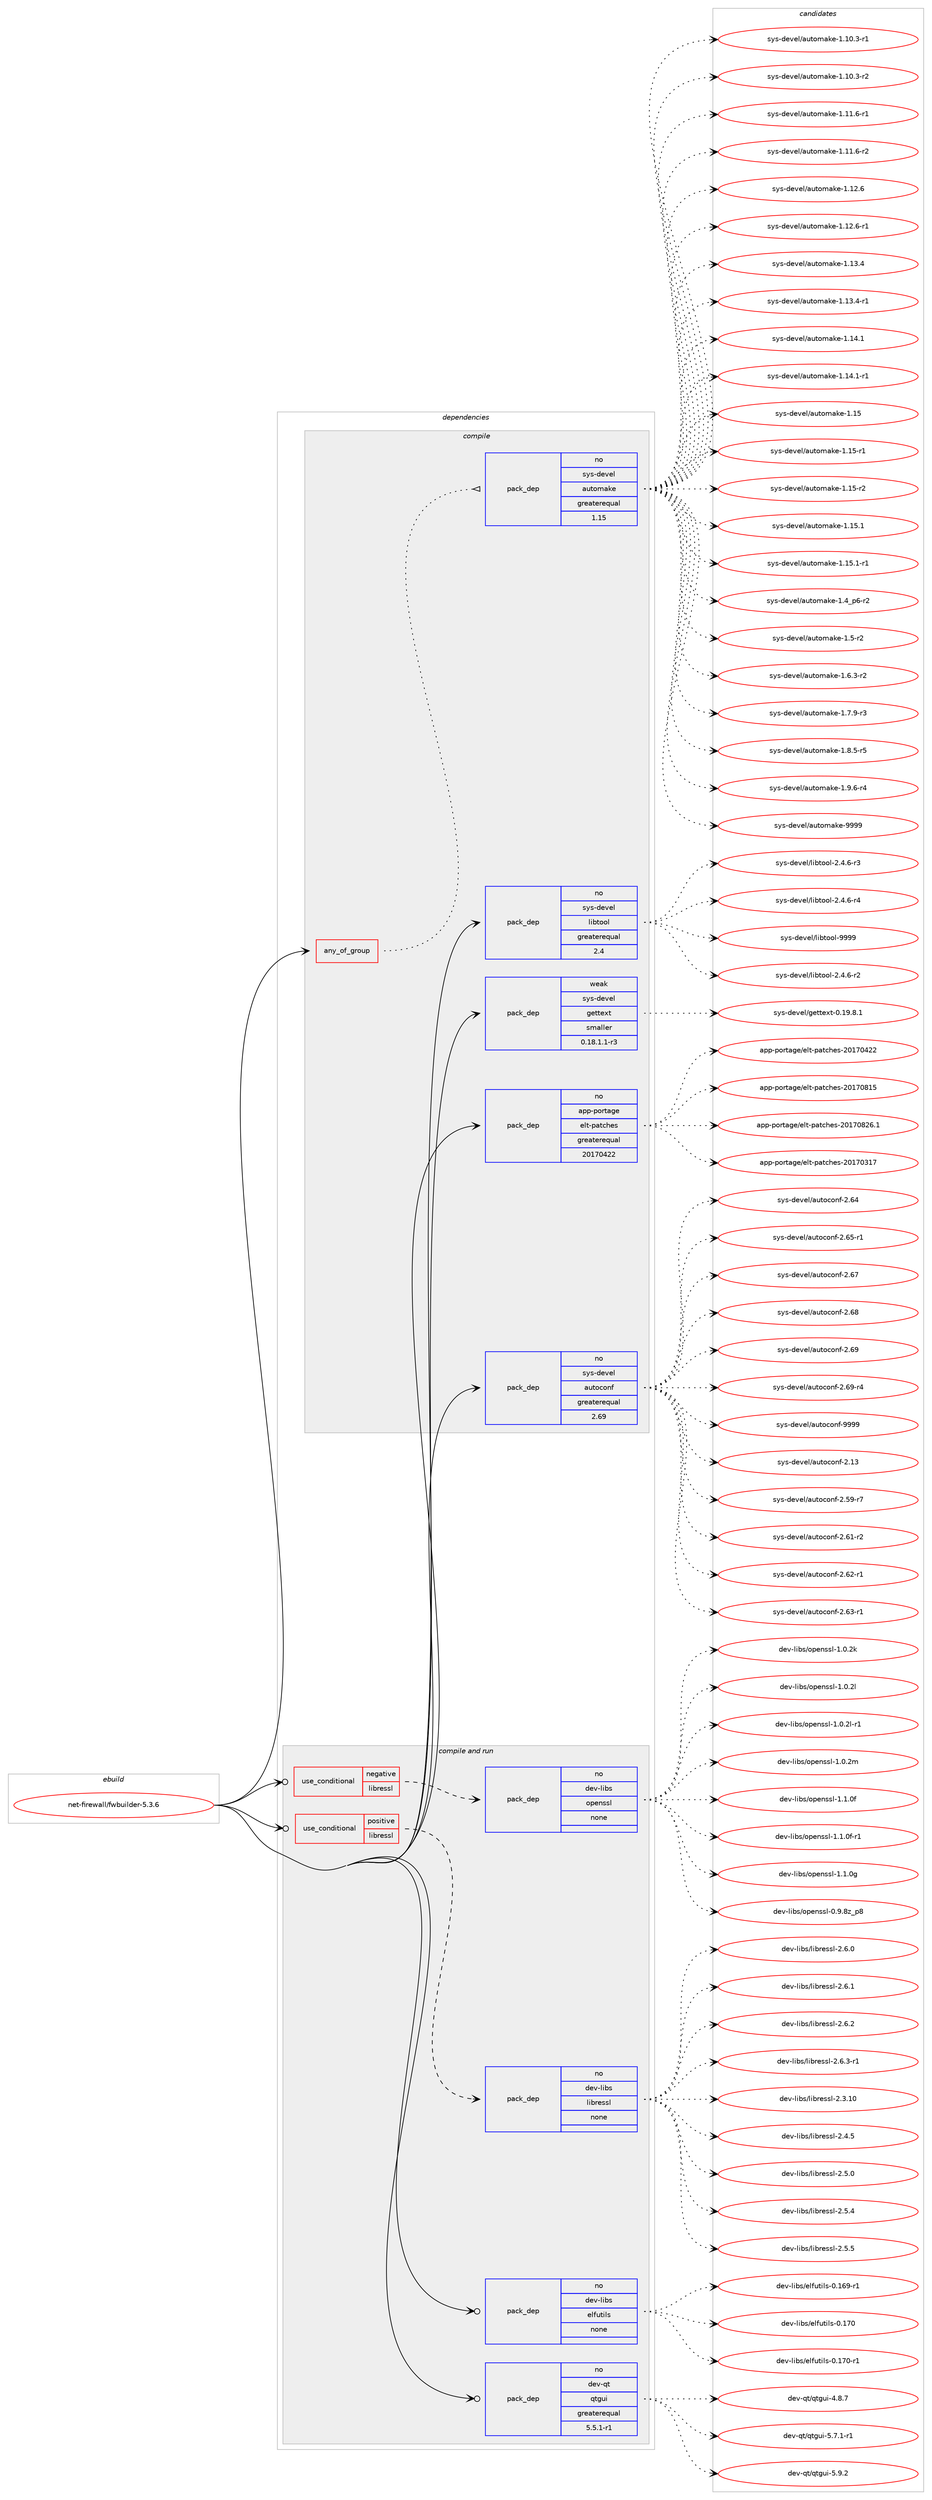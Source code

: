 digraph prolog {

# *************
# Graph options
# *************

newrank=true;
concentrate=true;
compound=true;
graph [rankdir=LR,fontname=Helvetica,fontsize=10,ranksep=1.5];#, ranksep=2.5, nodesep=0.2];
edge  [arrowhead=vee];
node  [fontname=Helvetica,fontsize=10];

# **********
# The ebuild
# **********

subgraph cluster_leftcol {
color=gray;
rank=same;
label=<<i>ebuild</i>>;
id [label="net-firewall/fwbuilder-5.3.6", color=red, width=4, href="../net-firewall/fwbuilder-5.3.6.svg"];
}

# ****************
# The dependencies
# ****************

subgraph cluster_midcol {
color=gray;
label=<<i>dependencies</i>>;
subgraph cluster_compile {
fillcolor="#eeeeee";
style=filled;
label=<<i>compile</i>>;
subgraph any6559 {
dependency408662 [label=<<TABLE BORDER="0" CELLBORDER="1" CELLSPACING="0" CELLPADDING="4"><TR><TD CELLPADDING="10">any_of_group</TD></TR></TABLE>>, shape=none, color=red];subgraph pack300793 {
dependency408663 [label=<<TABLE BORDER="0" CELLBORDER="1" CELLSPACING="0" CELLPADDING="4" WIDTH="220"><TR><TD ROWSPAN="6" CELLPADDING="30">pack_dep</TD></TR><TR><TD WIDTH="110">no</TD></TR><TR><TD>sys-devel</TD></TR><TR><TD>automake</TD></TR><TR><TD>greaterequal</TD></TR><TR><TD>1.15</TD></TR></TABLE>>, shape=none, color=blue];
}
dependency408662:e -> dependency408663:w [weight=20,style="dotted",arrowhead="oinv"];
}
id:e -> dependency408662:w [weight=20,style="solid",arrowhead="vee"];
subgraph pack300794 {
dependency408664 [label=<<TABLE BORDER="0" CELLBORDER="1" CELLSPACING="0" CELLPADDING="4" WIDTH="220"><TR><TD ROWSPAN="6" CELLPADDING="30">pack_dep</TD></TR><TR><TD WIDTH="110">no</TD></TR><TR><TD>app-portage</TD></TR><TR><TD>elt-patches</TD></TR><TR><TD>greaterequal</TD></TR><TR><TD>20170422</TD></TR></TABLE>>, shape=none, color=blue];
}
id:e -> dependency408664:w [weight=20,style="solid",arrowhead="vee"];
subgraph pack300795 {
dependency408665 [label=<<TABLE BORDER="0" CELLBORDER="1" CELLSPACING="0" CELLPADDING="4" WIDTH="220"><TR><TD ROWSPAN="6" CELLPADDING="30">pack_dep</TD></TR><TR><TD WIDTH="110">no</TD></TR><TR><TD>sys-devel</TD></TR><TR><TD>autoconf</TD></TR><TR><TD>greaterequal</TD></TR><TR><TD>2.69</TD></TR></TABLE>>, shape=none, color=blue];
}
id:e -> dependency408665:w [weight=20,style="solid",arrowhead="vee"];
subgraph pack300796 {
dependency408666 [label=<<TABLE BORDER="0" CELLBORDER="1" CELLSPACING="0" CELLPADDING="4" WIDTH="220"><TR><TD ROWSPAN="6" CELLPADDING="30">pack_dep</TD></TR><TR><TD WIDTH="110">no</TD></TR><TR><TD>sys-devel</TD></TR><TR><TD>libtool</TD></TR><TR><TD>greaterequal</TD></TR><TR><TD>2.4</TD></TR></TABLE>>, shape=none, color=blue];
}
id:e -> dependency408666:w [weight=20,style="solid",arrowhead="vee"];
subgraph pack300797 {
dependency408667 [label=<<TABLE BORDER="0" CELLBORDER="1" CELLSPACING="0" CELLPADDING="4" WIDTH="220"><TR><TD ROWSPAN="6" CELLPADDING="30">pack_dep</TD></TR><TR><TD WIDTH="110">weak</TD></TR><TR><TD>sys-devel</TD></TR><TR><TD>gettext</TD></TR><TR><TD>smaller</TD></TR><TR><TD>0.18.1.1-r3</TD></TR></TABLE>>, shape=none, color=blue];
}
id:e -> dependency408667:w [weight=20,style="solid",arrowhead="vee"];
}
subgraph cluster_compileandrun {
fillcolor="#eeeeee";
style=filled;
label=<<i>compile and run</i>>;
subgraph cond101122 {
dependency408668 [label=<<TABLE BORDER="0" CELLBORDER="1" CELLSPACING="0" CELLPADDING="4"><TR><TD ROWSPAN="3" CELLPADDING="10">use_conditional</TD></TR><TR><TD>negative</TD></TR><TR><TD>libressl</TD></TR></TABLE>>, shape=none, color=red];
subgraph pack300798 {
dependency408669 [label=<<TABLE BORDER="0" CELLBORDER="1" CELLSPACING="0" CELLPADDING="4" WIDTH="220"><TR><TD ROWSPAN="6" CELLPADDING="30">pack_dep</TD></TR><TR><TD WIDTH="110">no</TD></TR><TR><TD>dev-libs</TD></TR><TR><TD>openssl</TD></TR><TR><TD>none</TD></TR><TR><TD></TD></TR></TABLE>>, shape=none, color=blue];
}
dependency408668:e -> dependency408669:w [weight=20,style="dashed",arrowhead="vee"];
}
id:e -> dependency408668:w [weight=20,style="solid",arrowhead="odotvee"];
subgraph cond101123 {
dependency408670 [label=<<TABLE BORDER="0" CELLBORDER="1" CELLSPACING="0" CELLPADDING="4"><TR><TD ROWSPAN="3" CELLPADDING="10">use_conditional</TD></TR><TR><TD>positive</TD></TR><TR><TD>libressl</TD></TR></TABLE>>, shape=none, color=red];
subgraph pack300799 {
dependency408671 [label=<<TABLE BORDER="0" CELLBORDER="1" CELLSPACING="0" CELLPADDING="4" WIDTH="220"><TR><TD ROWSPAN="6" CELLPADDING="30">pack_dep</TD></TR><TR><TD WIDTH="110">no</TD></TR><TR><TD>dev-libs</TD></TR><TR><TD>libressl</TD></TR><TR><TD>none</TD></TR><TR><TD></TD></TR></TABLE>>, shape=none, color=blue];
}
dependency408670:e -> dependency408671:w [weight=20,style="dashed",arrowhead="vee"];
}
id:e -> dependency408670:w [weight=20,style="solid",arrowhead="odotvee"];
subgraph pack300800 {
dependency408672 [label=<<TABLE BORDER="0" CELLBORDER="1" CELLSPACING="0" CELLPADDING="4" WIDTH="220"><TR><TD ROWSPAN="6" CELLPADDING="30">pack_dep</TD></TR><TR><TD WIDTH="110">no</TD></TR><TR><TD>dev-libs</TD></TR><TR><TD>elfutils</TD></TR><TR><TD>none</TD></TR><TR><TD></TD></TR></TABLE>>, shape=none, color=blue];
}
id:e -> dependency408672:w [weight=20,style="solid",arrowhead="odotvee"];
subgraph pack300801 {
dependency408673 [label=<<TABLE BORDER="0" CELLBORDER="1" CELLSPACING="0" CELLPADDING="4" WIDTH="220"><TR><TD ROWSPAN="6" CELLPADDING="30">pack_dep</TD></TR><TR><TD WIDTH="110">no</TD></TR><TR><TD>dev-qt</TD></TR><TR><TD>qtgui</TD></TR><TR><TD>greaterequal</TD></TR><TR><TD>5.5.1-r1</TD></TR></TABLE>>, shape=none, color=blue];
}
id:e -> dependency408673:w [weight=20,style="solid",arrowhead="odotvee"];
}
subgraph cluster_run {
fillcolor="#eeeeee";
style=filled;
label=<<i>run</i>>;
}
}

# **************
# The candidates
# **************

subgraph cluster_choices {
rank=same;
color=gray;
label=<<i>candidates</i>>;

subgraph choice300793 {
color=black;
nodesep=1;
choice11512111545100101118101108479711711611110997107101454946494846514511449 [label="sys-devel/automake-1.10.3-r1", color=red, width=4,href="../sys-devel/automake-1.10.3-r1.svg"];
choice11512111545100101118101108479711711611110997107101454946494846514511450 [label="sys-devel/automake-1.10.3-r2", color=red, width=4,href="../sys-devel/automake-1.10.3-r2.svg"];
choice11512111545100101118101108479711711611110997107101454946494946544511449 [label="sys-devel/automake-1.11.6-r1", color=red, width=4,href="../sys-devel/automake-1.11.6-r1.svg"];
choice11512111545100101118101108479711711611110997107101454946494946544511450 [label="sys-devel/automake-1.11.6-r2", color=red, width=4,href="../sys-devel/automake-1.11.6-r2.svg"];
choice1151211154510010111810110847971171161111099710710145494649504654 [label="sys-devel/automake-1.12.6", color=red, width=4,href="../sys-devel/automake-1.12.6.svg"];
choice11512111545100101118101108479711711611110997107101454946495046544511449 [label="sys-devel/automake-1.12.6-r1", color=red, width=4,href="../sys-devel/automake-1.12.6-r1.svg"];
choice1151211154510010111810110847971171161111099710710145494649514652 [label="sys-devel/automake-1.13.4", color=red, width=4,href="../sys-devel/automake-1.13.4.svg"];
choice11512111545100101118101108479711711611110997107101454946495146524511449 [label="sys-devel/automake-1.13.4-r1", color=red, width=4,href="../sys-devel/automake-1.13.4-r1.svg"];
choice1151211154510010111810110847971171161111099710710145494649524649 [label="sys-devel/automake-1.14.1", color=red, width=4,href="../sys-devel/automake-1.14.1.svg"];
choice11512111545100101118101108479711711611110997107101454946495246494511449 [label="sys-devel/automake-1.14.1-r1", color=red, width=4,href="../sys-devel/automake-1.14.1-r1.svg"];
choice115121115451001011181011084797117116111109971071014549464953 [label="sys-devel/automake-1.15", color=red, width=4,href="../sys-devel/automake-1.15.svg"];
choice1151211154510010111810110847971171161111099710710145494649534511449 [label="sys-devel/automake-1.15-r1", color=red, width=4,href="../sys-devel/automake-1.15-r1.svg"];
choice1151211154510010111810110847971171161111099710710145494649534511450 [label="sys-devel/automake-1.15-r2", color=red, width=4,href="../sys-devel/automake-1.15-r2.svg"];
choice1151211154510010111810110847971171161111099710710145494649534649 [label="sys-devel/automake-1.15.1", color=red, width=4,href="../sys-devel/automake-1.15.1.svg"];
choice11512111545100101118101108479711711611110997107101454946495346494511449 [label="sys-devel/automake-1.15.1-r1", color=red, width=4,href="../sys-devel/automake-1.15.1-r1.svg"];
choice115121115451001011181011084797117116111109971071014549465295112544511450 [label="sys-devel/automake-1.4_p6-r2", color=red, width=4,href="../sys-devel/automake-1.4_p6-r2.svg"];
choice11512111545100101118101108479711711611110997107101454946534511450 [label="sys-devel/automake-1.5-r2", color=red, width=4,href="../sys-devel/automake-1.5-r2.svg"];
choice115121115451001011181011084797117116111109971071014549465446514511450 [label="sys-devel/automake-1.6.3-r2", color=red, width=4,href="../sys-devel/automake-1.6.3-r2.svg"];
choice115121115451001011181011084797117116111109971071014549465546574511451 [label="sys-devel/automake-1.7.9-r3", color=red, width=4,href="../sys-devel/automake-1.7.9-r3.svg"];
choice115121115451001011181011084797117116111109971071014549465646534511453 [label="sys-devel/automake-1.8.5-r5", color=red, width=4,href="../sys-devel/automake-1.8.5-r5.svg"];
choice115121115451001011181011084797117116111109971071014549465746544511452 [label="sys-devel/automake-1.9.6-r4", color=red, width=4,href="../sys-devel/automake-1.9.6-r4.svg"];
choice115121115451001011181011084797117116111109971071014557575757 [label="sys-devel/automake-9999", color=red, width=4,href="../sys-devel/automake-9999.svg"];
dependency408663:e -> choice11512111545100101118101108479711711611110997107101454946494846514511449:w [style=dotted,weight="100"];
dependency408663:e -> choice11512111545100101118101108479711711611110997107101454946494846514511450:w [style=dotted,weight="100"];
dependency408663:e -> choice11512111545100101118101108479711711611110997107101454946494946544511449:w [style=dotted,weight="100"];
dependency408663:e -> choice11512111545100101118101108479711711611110997107101454946494946544511450:w [style=dotted,weight="100"];
dependency408663:e -> choice1151211154510010111810110847971171161111099710710145494649504654:w [style=dotted,weight="100"];
dependency408663:e -> choice11512111545100101118101108479711711611110997107101454946495046544511449:w [style=dotted,weight="100"];
dependency408663:e -> choice1151211154510010111810110847971171161111099710710145494649514652:w [style=dotted,weight="100"];
dependency408663:e -> choice11512111545100101118101108479711711611110997107101454946495146524511449:w [style=dotted,weight="100"];
dependency408663:e -> choice1151211154510010111810110847971171161111099710710145494649524649:w [style=dotted,weight="100"];
dependency408663:e -> choice11512111545100101118101108479711711611110997107101454946495246494511449:w [style=dotted,weight="100"];
dependency408663:e -> choice115121115451001011181011084797117116111109971071014549464953:w [style=dotted,weight="100"];
dependency408663:e -> choice1151211154510010111810110847971171161111099710710145494649534511449:w [style=dotted,weight="100"];
dependency408663:e -> choice1151211154510010111810110847971171161111099710710145494649534511450:w [style=dotted,weight="100"];
dependency408663:e -> choice1151211154510010111810110847971171161111099710710145494649534649:w [style=dotted,weight="100"];
dependency408663:e -> choice11512111545100101118101108479711711611110997107101454946495346494511449:w [style=dotted,weight="100"];
dependency408663:e -> choice115121115451001011181011084797117116111109971071014549465295112544511450:w [style=dotted,weight="100"];
dependency408663:e -> choice11512111545100101118101108479711711611110997107101454946534511450:w [style=dotted,weight="100"];
dependency408663:e -> choice115121115451001011181011084797117116111109971071014549465446514511450:w [style=dotted,weight="100"];
dependency408663:e -> choice115121115451001011181011084797117116111109971071014549465546574511451:w [style=dotted,weight="100"];
dependency408663:e -> choice115121115451001011181011084797117116111109971071014549465646534511453:w [style=dotted,weight="100"];
dependency408663:e -> choice115121115451001011181011084797117116111109971071014549465746544511452:w [style=dotted,weight="100"];
dependency408663:e -> choice115121115451001011181011084797117116111109971071014557575757:w [style=dotted,weight="100"];
}
subgraph choice300794 {
color=black;
nodesep=1;
choice97112112451121111141169710310147101108116451129711699104101115455048495548514955 [label="app-portage/elt-patches-20170317", color=red, width=4,href="../app-portage/elt-patches-20170317.svg"];
choice97112112451121111141169710310147101108116451129711699104101115455048495548525050 [label="app-portage/elt-patches-20170422", color=red, width=4,href="../app-portage/elt-patches-20170422.svg"];
choice97112112451121111141169710310147101108116451129711699104101115455048495548564953 [label="app-portage/elt-patches-20170815", color=red, width=4,href="../app-portage/elt-patches-20170815.svg"];
choice971121124511211111411697103101471011081164511297116991041011154550484955485650544649 [label="app-portage/elt-patches-20170826.1", color=red, width=4,href="../app-portage/elt-patches-20170826.1.svg"];
dependency408664:e -> choice97112112451121111141169710310147101108116451129711699104101115455048495548514955:w [style=dotted,weight="100"];
dependency408664:e -> choice97112112451121111141169710310147101108116451129711699104101115455048495548525050:w [style=dotted,weight="100"];
dependency408664:e -> choice97112112451121111141169710310147101108116451129711699104101115455048495548564953:w [style=dotted,weight="100"];
dependency408664:e -> choice971121124511211111411697103101471011081164511297116991041011154550484955485650544649:w [style=dotted,weight="100"];
}
subgraph choice300795 {
color=black;
nodesep=1;
choice115121115451001011181011084797117116111991111101024550464951 [label="sys-devel/autoconf-2.13", color=red, width=4,href="../sys-devel/autoconf-2.13.svg"];
choice1151211154510010111810110847971171161119911111010245504653574511455 [label="sys-devel/autoconf-2.59-r7", color=red, width=4,href="../sys-devel/autoconf-2.59-r7.svg"];
choice1151211154510010111810110847971171161119911111010245504654494511450 [label="sys-devel/autoconf-2.61-r2", color=red, width=4,href="../sys-devel/autoconf-2.61-r2.svg"];
choice1151211154510010111810110847971171161119911111010245504654504511449 [label="sys-devel/autoconf-2.62-r1", color=red, width=4,href="../sys-devel/autoconf-2.62-r1.svg"];
choice1151211154510010111810110847971171161119911111010245504654514511449 [label="sys-devel/autoconf-2.63-r1", color=red, width=4,href="../sys-devel/autoconf-2.63-r1.svg"];
choice115121115451001011181011084797117116111991111101024550465452 [label="sys-devel/autoconf-2.64", color=red, width=4,href="../sys-devel/autoconf-2.64.svg"];
choice1151211154510010111810110847971171161119911111010245504654534511449 [label="sys-devel/autoconf-2.65-r1", color=red, width=4,href="../sys-devel/autoconf-2.65-r1.svg"];
choice115121115451001011181011084797117116111991111101024550465455 [label="sys-devel/autoconf-2.67", color=red, width=4,href="../sys-devel/autoconf-2.67.svg"];
choice115121115451001011181011084797117116111991111101024550465456 [label="sys-devel/autoconf-2.68", color=red, width=4,href="../sys-devel/autoconf-2.68.svg"];
choice115121115451001011181011084797117116111991111101024550465457 [label="sys-devel/autoconf-2.69", color=red, width=4,href="../sys-devel/autoconf-2.69.svg"];
choice1151211154510010111810110847971171161119911111010245504654574511452 [label="sys-devel/autoconf-2.69-r4", color=red, width=4,href="../sys-devel/autoconf-2.69-r4.svg"];
choice115121115451001011181011084797117116111991111101024557575757 [label="sys-devel/autoconf-9999", color=red, width=4,href="../sys-devel/autoconf-9999.svg"];
dependency408665:e -> choice115121115451001011181011084797117116111991111101024550464951:w [style=dotted,weight="100"];
dependency408665:e -> choice1151211154510010111810110847971171161119911111010245504653574511455:w [style=dotted,weight="100"];
dependency408665:e -> choice1151211154510010111810110847971171161119911111010245504654494511450:w [style=dotted,weight="100"];
dependency408665:e -> choice1151211154510010111810110847971171161119911111010245504654504511449:w [style=dotted,weight="100"];
dependency408665:e -> choice1151211154510010111810110847971171161119911111010245504654514511449:w [style=dotted,weight="100"];
dependency408665:e -> choice115121115451001011181011084797117116111991111101024550465452:w [style=dotted,weight="100"];
dependency408665:e -> choice1151211154510010111810110847971171161119911111010245504654534511449:w [style=dotted,weight="100"];
dependency408665:e -> choice115121115451001011181011084797117116111991111101024550465455:w [style=dotted,weight="100"];
dependency408665:e -> choice115121115451001011181011084797117116111991111101024550465456:w [style=dotted,weight="100"];
dependency408665:e -> choice115121115451001011181011084797117116111991111101024550465457:w [style=dotted,weight="100"];
dependency408665:e -> choice1151211154510010111810110847971171161119911111010245504654574511452:w [style=dotted,weight="100"];
dependency408665:e -> choice115121115451001011181011084797117116111991111101024557575757:w [style=dotted,weight="100"];
}
subgraph choice300796 {
color=black;
nodesep=1;
choice1151211154510010111810110847108105981161111111084550465246544511450 [label="sys-devel/libtool-2.4.6-r2", color=red, width=4,href="../sys-devel/libtool-2.4.6-r2.svg"];
choice1151211154510010111810110847108105981161111111084550465246544511451 [label="sys-devel/libtool-2.4.6-r3", color=red, width=4,href="../sys-devel/libtool-2.4.6-r3.svg"];
choice1151211154510010111810110847108105981161111111084550465246544511452 [label="sys-devel/libtool-2.4.6-r4", color=red, width=4,href="../sys-devel/libtool-2.4.6-r4.svg"];
choice1151211154510010111810110847108105981161111111084557575757 [label="sys-devel/libtool-9999", color=red, width=4,href="../sys-devel/libtool-9999.svg"];
dependency408666:e -> choice1151211154510010111810110847108105981161111111084550465246544511450:w [style=dotted,weight="100"];
dependency408666:e -> choice1151211154510010111810110847108105981161111111084550465246544511451:w [style=dotted,weight="100"];
dependency408666:e -> choice1151211154510010111810110847108105981161111111084550465246544511452:w [style=dotted,weight="100"];
dependency408666:e -> choice1151211154510010111810110847108105981161111111084557575757:w [style=dotted,weight="100"];
}
subgraph choice300797 {
color=black;
nodesep=1;
choice1151211154510010111810110847103101116116101120116454846495746564649 [label="sys-devel/gettext-0.19.8.1", color=red, width=4,href="../sys-devel/gettext-0.19.8.1.svg"];
dependency408667:e -> choice1151211154510010111810110847103101116116101120116454846495746564649:w [style=dotted,weight="100"];
}
subgraph choice300798 {
color=black;
nodesep=1;
choice1001011184510810598115471111121011101151151084548465746561229511256 [label="dev-libs/openssl-0.9.8z_p8", color=red, width=4,href="../dev-libs/openssl-0.9.8z_p8.svg"];
choice100101118451081059811547111112101110115115108454946484650107 [label="dev-libs/openssl-1.0.2k", color=red, width=4,href="../dev-libs/openssl-1.0.2k.svg"];
choice100101118451081059811547111112101110115115108454946484650108 [label="dev-libs/openssl-1.0.2l", color=red, width=4,href="../dev-libs/openssl-1.0.2l.svg"];
choice1001011184510810598115471111121011101151151084549464846501084511449 [label="dev-libs/openssl-1.0.2l-r1", color=red, width=4,href="../dev-libs/openssl-1.0.2l-r1.svg"];
choice100101118451081059811547111112101110115115108454946484650109 [label="dev-libs/openssl-1.0.2m", color=red, width=4,href="../dev-libs/openssl-1.0.2m.svg"];
choice100101118451081059811547111112101110115115108454946494648102 [label="dev-libs/openssl-1.1.0f", color=red, width=4,href="../dev-libs/openssl-1.1.0f.svg"];
choice1001011184510810598115471111121011101151151084549464946481024511449 [label="dev-libs/openssl-1.1.0f-r1", color=red, width=4,href="../dev-libs/openssl-1.1.0f-r1.svg"];
choice100101118451081059811547111112101110115115108454946494648103 [label="dev-libs/openssl-1.1.0g", color=red, width=4,href="../dev-libs/openssl-1.1.0g.svg"];
dependency408669:e -> choice1001011184510810598115471111121011101151151084548465746561229511256:w [style=dotted,weight="100"];
dependency408669:e -> choice100101118451081059811547111112101110115115108454946484650107:w [style=dotted,weight="100"];
dependency408669:e -> choice100101118451081059811547111112101110115115108454946484650108:w [style=dotted,weight="100"];
dependency408669:e -> choice1001011184510810598115471111121011101151151084549464846501084511449:w [style=dotted,weight="100"];
dependency408669:e -> choice100101118451081059811547111112101110115115108454946484650109:w [style=dotted,weight="100"];
dependency408669:e -> choice100101118451081059811547111112101110115115108454946494648102:w [style=dotted,weight="100"];
dependency408669:e -> choice1001011184510810598115471111121011101151151084549464946481024511449:w [style=dotted,weight="100"];
dependency408669:e -> choice100101118451081059811547111112101110115115108454946494648103:w [style=dotted,weight="100"];
}
subgraph choice300799 {
color=black;
nodesep=1;
choice1001011184510810598115471081059811410111511510845504651464948 [label="dev-libs/libressl-2.3.10", color=red, width=4,href="../dev-libs/libressl-2.3.10.svg"];
choice10010111845108105981154710810598114101115115108455046524653 [label="dev-libs/libressl-2.4.5", color=red, width=4,href="../dev-libs/libressl-2.4.5.svg"];
choice10010111845108105981154710810598114101115115108455046534648 [label="dev-libs/libressl-2.5.0", color=red, width=4,href="../dev-libs/libressl-2.5.0.svg"];
choice10010111845108105981154710810598114101115115108455046534652 [label="dev-libs/libressl-2.5.4", color=red, width=4,href="../dev-libs/libressl-2.5.4.svg"];
choice10010111845108105981154710810598114101115115108455046534653 [label="dev-libs/libressl-2.5.5", color=red, width=4,href="../dev-libs/libressl-2.5.5.svg"];
choice10010111845108105981154710810598114101115115108455046544648 [label="dev-libs/libressl-2.6.0", color=red, width=4,href="../dev-libs/libressl-2.6.0.svg"];
choice10010111845108105981154710810598114101115115108455046544649 [label="dev-libs/libressl-2.6.1", color=red, width=4,href="../dev-libs/libressl-2.6.1.svg"];
choice10010111845108105981154710810598114101115115108455046544650 [label="dev-libs/libressl-2.6.2", color=red, width=4,href="../dev-libs/libressl-2.6.2.svg"];
choice100101118451081059811547108105981141011151151084550465446514511449 [label="dev-libs/libressl-2.6.3-r1", color=red, width=4,href="../dev-libs/libressl-2.6.3-r1.svg"];
dependency408671:e -> choice1001011184510810598115471081059811410111511510845504651464948:w [style=dotted,weight="100"];
dependency408671:e -> choice10010111845108105981154710810598114101115115108455046524653:w [style=dotted,weight="100"];
dependency408671:e -> choice10010111845108105981154710810598114101115115108455046534648:w [style=dotted,weight="100"];
dependency408671:e -> choice10010111845108105981154710810598114101115115108455046534652:w [style=dotted,weight="100"];
dependency408671:e -> choice10010111845108105981154710810598114101115115108455046534653:w [style=dotted,weight="100"];
dependency408671:e -> choice10010111845108105981154710810598114101115115108455046544648:w [style=dotted,weight="100"];
dependency408671:e -> choice10010111845108105981154710810598114101115115108455046544649:w [style=dotted,weight="100"];
dependency408671:e -> choice10010111845108105981154710810598114101115115108455046544650:w [style=dotted,weight="100"];
dependency408671:e -> choice100101118451081059811547108105981141011151151084550465446514511449:w [style=dotted,weight="100"];
}
subgraph choice300800 {
color=black;
nodesep=1;
choice1001011184510810598115471011081021171161051081154548464954574511449 [label="dev-libs/elfutils-0.169-r1", color=red, width=4,href="../dev-libs/elfutils-0.169-r1.svg"];
choice100101118451081059811547101108102117116105108115454846495548 [label="dev-libs/elfutils-0.170", color=red, width=4,href="../dev-libs/elfutils-0.170.svg"];
choice1001011184510810598115471011081021171161051081154548464955484511449 [label="dev-libs/elfutils-0.170-r1", color=red, width=4,href="../dev-libs/elfutils-0.170-r1.svg"];
dependency408672:e -> choice1001011184510810598115471011081021171161051081154548464954574511449:w [style=dotted,weight="100"];
dependency408672:e -> choice100101118451081059811547101108102117116105108115454846495548:w [style=dotted,weight="100"];
dependency408672:e -> choice1001011184510810598115471011081021171161051081154548464955484511449:w [style=dotted,weight="100"];
}
subgraph choice300801 {
color=black;
nodesep=1;
choice1001011184511311647113116103117105455246564655 [label="dev-qt/qtgui-4.8.7", color=red, width=4,href="../dev-qt/qtgui-4.8.7.svg"];
choice10010111845113116471131161031171054553465546494511449 [label="dev-qt/qtgui-5.7.1-r1", color=red, width=4,href="../dev-qt/qtgui-5.7.1-r1.svg"];
choice1001011184511311647113116103117105455346574650 [label="dev-qt/qtgui-5.9.2", color=red, width=4,href="../dev-qt/qtgui-5.9.2.svg"];
dependency408673:e -> choice1001011184511311647113116103117105455246564655:w [style=dotted,weight="100"];
dependency408673:e -> choice10010111845113116471131161031171054553465546494511449:w [style=dotted,weight="100"];
dependency408673:e -> choice1001011184511311647113116103117105455346574650:w [style=dotted,weight="100"];
}
}

}
